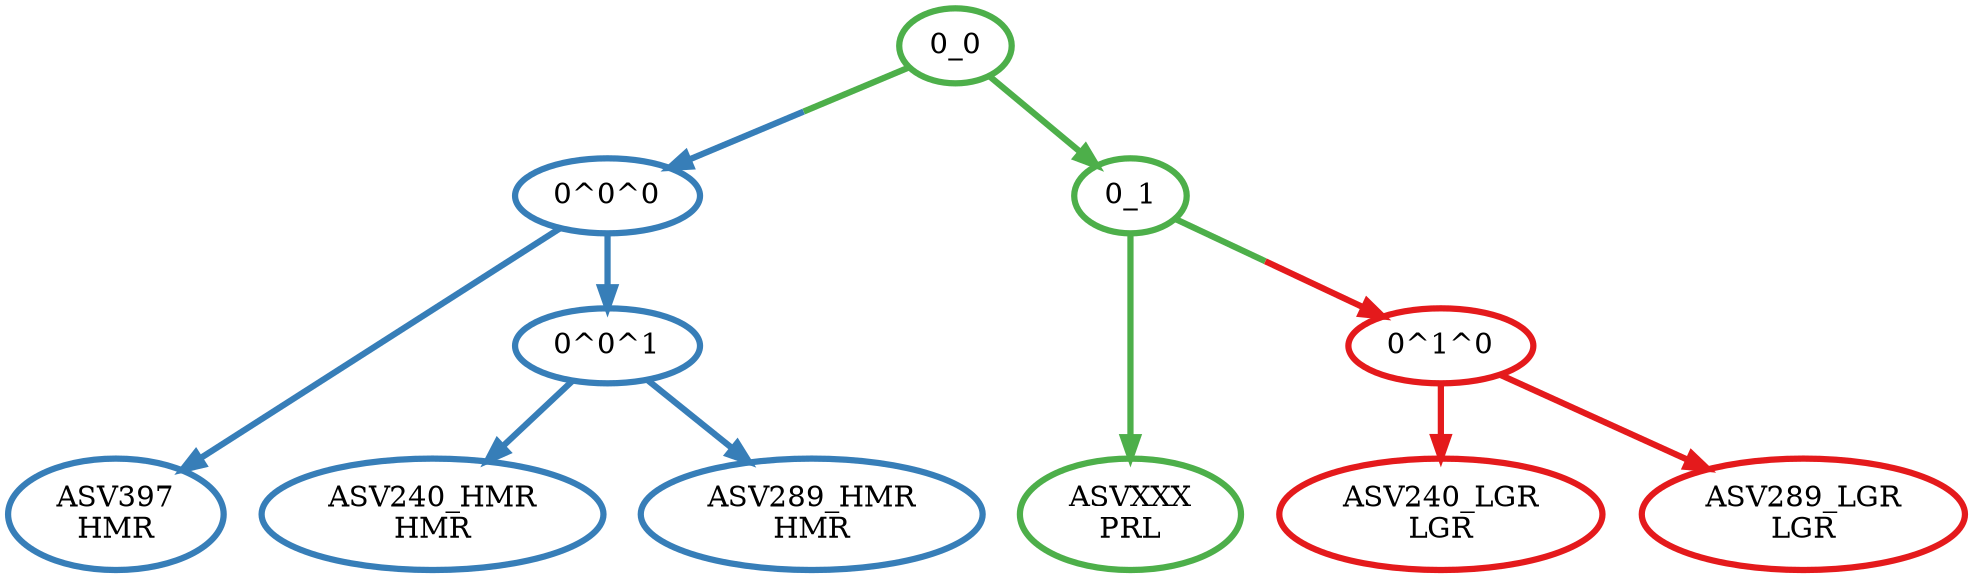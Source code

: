 digraph T {
	{
		rank=same
		10 [penwidth=3,colorscheme=set19,color=3,label="ASVXXX\nPRL"]
		9 [penwidth=3,colorscheme=set19,color=2,label="ASV240_HMR\nHMR"]
		8 [penwidth=3,colorscheme=set19,color=2,label="ASV289_HMR\nHMR"]
		6 [penwidth=3,colorscheme=set19,color=2,label="ASV397\nHMR"]
		4 [penwidth=3,colorscheme=set19,color=1,label="ASV240_LGR\nLGR"]
		3 [penwidth=3,colorscheme=set19,color=1,label="ASV289_LGR\nLGR"]
	}
	7 [penwidth=3,colorscheme=set19,color=2,label="0^0^1"]
	5 [penwidth=3,colorscheme=set19,color=2,label="0^0^0"]
	2 [penwidth=3,colorscheme=set19,color=1,label="0^1^0"]
	1 [penwidth=3,colorscheme=set19,color=3,label="0_1"]
	0 [penwidth=3,colorscheme=set19,color=3,label="0_0"]
	7 -> 9 [penwidth=3,colorscheme=set19,color=2]
	7 -> 8 [penwidth=3,colorscheme=set19,color=2]
	5 -> 7 [penwidth=3,colorscheme=set19,color=2]
	5 -> 6 [penwidth=3,colorscheme=set19,color=2]
	2 -> 4 [penwidth=3,colorscheme=set19,color=1]
	2 -> 3 [penwidth=3,colorscheme=set19,color=1]
	1 -> 10 [penwidth=3,colorscheme=set19,color=3]
	1 -> 2 [penwidth=3,colorscheme=set19,color="3;0.5:1"]
	0 -> 5 [penwidth=3,colorscheme=set19,color="3;0.5:2"]
	0 -> 1 [penwidth=3,colorscheme=set19,color=3]
}
